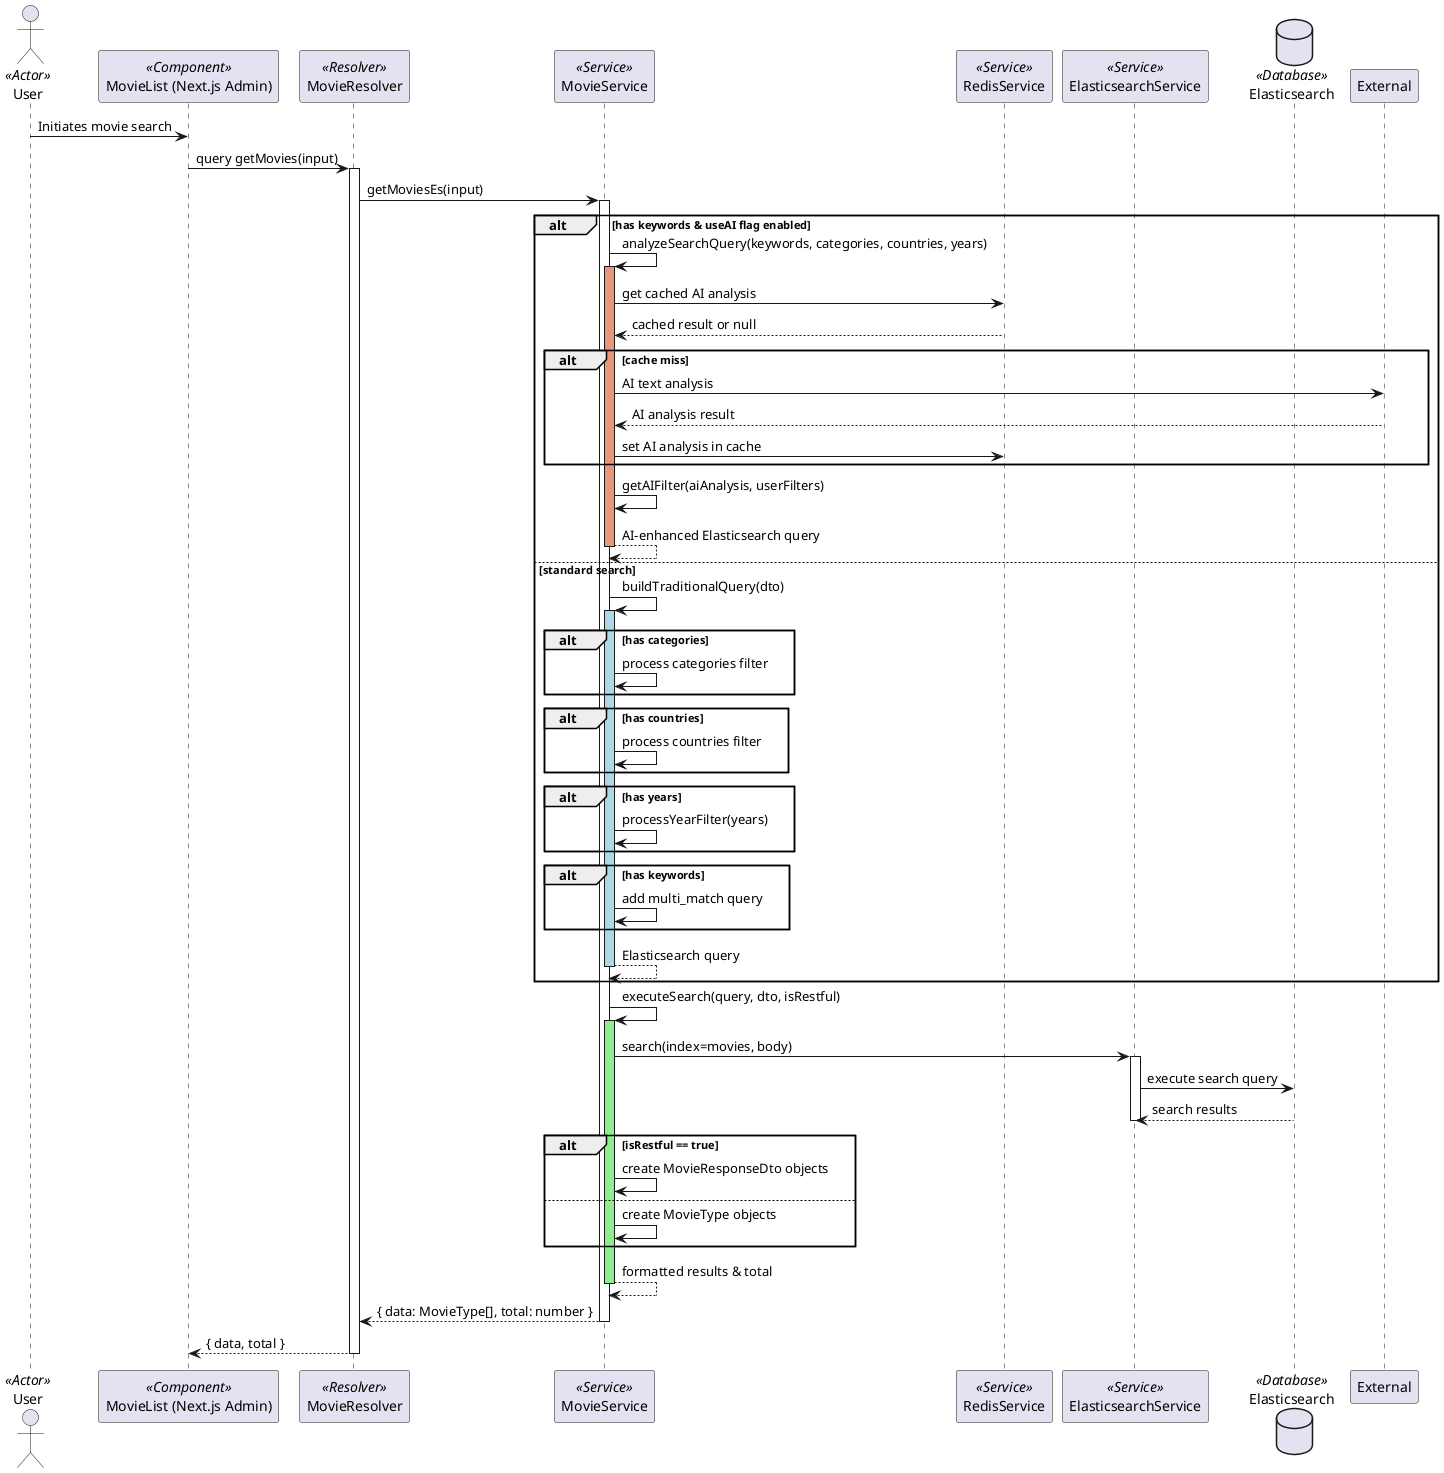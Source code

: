@startuml Movie Search Flow

actor User <<Actor>>
' Stereotypes: <<Component>>, <<Resolver>>, <<Service>>, <<Service>>, <<Service>>, <<Database>>
participant "MovieList (Next.js Admin)" as MovieList <<Component>>
participant "MovieResolver" as Resolver <<Resolver>>
participant "MovieService" as Service <<Service>>
participant "RedisService" as RedisService <<Service>>
participant "ElasticsearchService" as ElasticsearchService <<Service>>
database "Elasticsearch" as Elasticsearch <<Database>>

User -> MovieList: Initiates movie search
MovieList -> Resolver: query getMovies(input)
activate Resolver
Resolver -> Service: getMoviesEs(input)
activate Service
alt has keywords & useAI flag enabled
    Service -> Service: analyzeSearchQuery(keywords, categories, countries, years)
    activate Service #DarkSalmon
    Service -> RedisService: get cached AI analysis
    RedisService --> Service: cached result or null
    alt cache miss
        Service -> External: AI text analysis
        External --> Service: AI analysis result
        Service -> RedisService: set AI analysis in cache
    end
    Service -> Service: getAIFilter(aiAnalysis, userFilters)
    Service --> Service: AI-enhanced Elasticsearch query
    deactivate Service #DarkSalmon
else standard search
    Service -> Service: buildTraditionalQuery(dto)
    activate Service #LightBlue
    alt has categories
        Service -> Service: process categories filter
    end
    alt has countries
        Service -> Service: process countries filter
    end
    alt has years
        Service -> Service: processYearFilter(years)
    end
    alt has keywords
        Service -> Service: add multi_match query
    end
    Service --> Service: Elasticsearch query
    deactivate Service #LightBlue
end
Service -> Service: executeSearch(query, dto, isRestful)
activate Service #LightGreen
Service -> ElasticsearchService: search(index=movies, body)
activate ElasticsearchService
ElasticsearchService -> Elasticsearch: execute search query
Elasticsearch --> ElasticsearchService: search results
deactivate ElasticsearchService
alt isRestful == true
    Service -> Service: create MovieResponseDto objects
else
    Service -> Service: create MovieType objects
end
Service --> Service: formatted results & total
deactivate Service #LightGreen
Service --> Resolver: { data: MovieType[], total: number }
deactivate Service
Resolver --> MovieList: { data, total }
deactivate Resolver

@enduml
